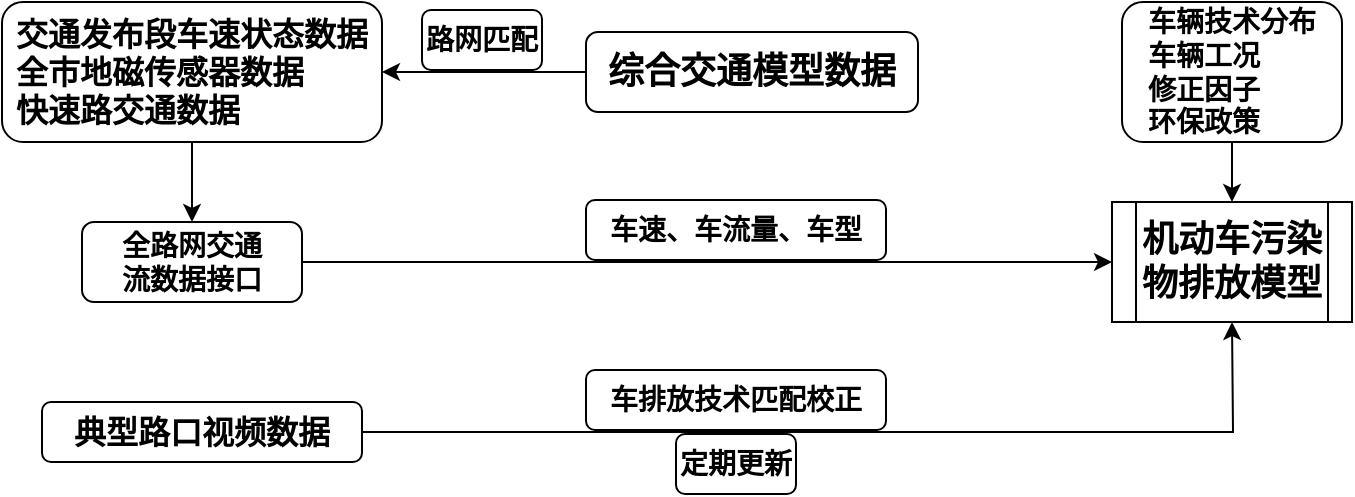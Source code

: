 <mxfile version="13.10.3" type="github">
  <diagram id="ZScdvCgDGMcKz94PeANQ" name="Page-1">
    <mxGraphModel dx="868" dy="425" grid="1" gridSize="10" guides="1" tooltips="1" connect="1" arrows="1" fold="1" page="1" pageScale="1" pageWidth="1169" pageHeight="827" math="0" shadow="0">
      <root>
        <mxCell id="0" />
        <mxCell id="1" parent="0" />
        <mxCell id="yvNyW9VneX38R3PxlrBu-1" style="edgeStyle=orthogonalEdgeStyle;rounded=0;orthogonalLoop=1;jettySize=auto;html=1;exitX=0.5;exitY=1;exitDx=0;exitDy=0;entryX=0.5;entryY=0;entryDx=0;entryDy=0;" edge="1" parent="1" source="yvNyW9VneX38R3PxlrBu-2" target="yvNyW9VneX38R3PxlrBu-4">
          <mxGeometry relative="1" as="geometry" />
        </mxCell>
        <mxCell id="yvNyW9VneX38R3PxlrBu-2" value="&lt;div style=&quot;text-align: left&quot;&gt;&lt;span&gt;&lt;font style=&quot;font-size: 16px&quot;&gt;&lt;b&gt;交通发布段车速状态数据&lt;/b&gt;&lt;/font&gt;&lt;/span&gt;&lt;/div&gt;&lt;div style=&quot;text-align: left&quot;&gt;&lt;span&gt;&lt;font size=&quot;3&quot;&gt;&lt;b&gt;全市地磁传感器数据&lt;/b&gt;&lt;/font&gt;&lt;/span&gt;&lt;/div&gt;&lt;div style=&quot;text-align: left&quot;&gt;&lt;span&gt;&lt;font size=&quot;3&quot;&gt;&lt;b&gt;快速路交通数据&lt;/b&gt;&lt;/font&gt;&lt;/span&gt;&lt;/div&gt;" style="rounded=1;whiteSpace=wrap;html=1;fontSize=12;glass=0;strokeWidth=1;shadow=0;" vertex="1" parent="1">
          <mxGeometry x="90" y="154" width="190" height="70" as="geometry" />
        </mxCell>
        <mxCell id="yvNyW9VneX38R3PxlrBu-3" style="edgeStyle=orthogonalEdgeStyle;rounded=0;orthogonalLoop=1;jettySize=auto;html=1;exitX=1;exitY=0.5;exitDx=0;exitDy=0;" edge="1" parent="1" source="yvNyW9VneX38R3PxlrBu-4">
          <mxGeometry relative="1" as="geometry">
            <mxPoint x="645" y="284" as="targetPoint" />
          </mxGeometry>
        </mxCell>
        <mxCell id="yvNyW9VneX38R3PxlrBu-4" value="&lt;font style=&quot;font-size: 14px&quot;&gt;&lt;b&gt;全路网交通&lt;br&gt;流数据接口&lt;/b&gt;&lt;/font&gt;" style="rounded=1;whiteSpace=wrap;html=1;" vertex="1" parent="1">
          <mxGeometry x="130" y="264" width="110" height="40" as="geometry" />
        </mxCell>
        <mxCell id="yvNyW9VneX38R3PxlrBu-5" style="edgeStyle=orthogonalEdgeStyle;rounded=0;orthogonalLoop=1;jettySize=auto;html=1;exitX=1;exitY=0.5;exitDx=0;exitDy=0;entryX=0.5;entryY=1;entryDx=0;entryDy=0;" edge="1" parent="1" source="yvNyW9VneX38R3PxlrBu-6">
          <mxGeometry relative="1" as="geometry">
            <mxPoint x="705" y="314" as="targetPoint" />
          </mxGeometry>
        </mxCell>
        <mxCell id="yvNyW9VneX38R3PxlrBu-6" value="&lt;font style=&quot;font-size: 16px&quot;&gt;&lt;b&gt;典型路口视频数据&lt;/b&gt;&lt;/font&gt;" style="rounded=1;whiteSpace=wrap;html=1;fontSize=16;" vertex="1" parent="1">
          <mxGeometry x="110" y="354" width="160" height="30" as="geometry" />
        </mxCell>
        <mxCell id="yvNyW9VneX38R3PxlrBu-7" style="edgeStyle=orthogonalEdgeStyle;rounded=0;orthogonalLoop=1;jettySize=auto;html=1;exitX=0;exitY=0.5;exitDx=0;exitDy=0;entryX=1;entryY=0.5;entryDx=0;entryDy=0;" edge="1" parent="1" source="yvNyW9VneX38R3PxlrBu-8" target="yvNyW9VneX38R3PxlrBu-2">
          <mxGeometry relative="1" as="geometry" />
        </mxCell>
        <mxCell id="yvNyW9VneX38R3PxlrBu-8" value="&lt;div&gt;&lt;/div&gt;&lt;font style=&quot;font-size: 18px&quot;&gt;&lt;div&gt;&lt;/div&gt;&lt;b&gt;综合交通模型数据&lt;/b&gt;&lt;br&gt;&lt;/font&gt;" style="rounded=1;whiteSpace=wrap;html=1;align=center;" vertex="1" parent="1">
          <mxGeometry x="382" y="169" width="166" height="40" as="geometry" />
        </mxCell>
        <mxCell id="yvNyW9VneX38R3PxlrBu-9" value="&lt;font style=&quot;font-size: 14px&quot;&gt;&lt;b&gt;车速、车流量、车型&lt;/b&gt;&lt;/font&gt;" style="rounded=1;whiteSpace=wrap;html=1;" vertex="1" parent="1">
          <mxGeometry x="382" y="253" width="150" height="30" as="geometry" />
        </mxCell>
        <mxCell id="yvNyW9VneX38R3PxlrBu-10" style="edgeStyle=orthogonalEdgeStyle;rounded=0;orthogonalLoop=1;jettySize=auto;html=1;exitX=0.5;exitY=1;exitDx=0;exitDy=0;entryX=0.5;entryY=0;entryDx=0;entryDy=0;" edge="1" parent="1" source="yvNyW9VneX38R3PxlrBu-11">
          <mxGeometry relative="1" as="geometry">
            <mxPoint x="705" y="254" as="targetPoint" />
          </mxGeometry>
        </mxCell>
        <mxCell id="yvNyW9VneX38R3PxlrBu-11" value="&lt;div style=&quot;text-align: left&quot;&gt;&lt;span style=&quot;font-size: 14px&quot;&gt;&lt;b&gt;车辆技术分布&lt;/b&gt;&lt;/span&gt;&lt;/div&gt;&lt;font style=&quot;font-size: 14px&quot;&gt;&lt;b&gt;&lt;div style=&quot;text-align: left&quot;&gt;&lt;span&gt;车辆工况&lt;/span&gt;&lt;/div&gt;&lt;div style=&quot;text-align: left&quot;&gt;&lt;span&gt;修正因子&lt;/span&gt;&lt;/div&gt;&lt;div style=&quot;text-align: left&quot;&gt;&lt;span&gt;环保政策&lt;/span&gt;&lt;/div&gt;&lt;/b&gt;&lt;/font&gt;" style="rounded=1;whiteSpace=wrap;html=1;" vertex="1" parent="1">
          <mxGeometry x="650" y="154" width="110" height="70" as="geometry" />
        </mxCell>
        <mxCell id="yvNyW9VneX38R3PxlrBu-12" value="&lt;font style=&quot;font-size: 14px&quot;&gt;&lt;b&gt;车排放技术匹配校正&lt;/b&gt;&lt;/font&gt;" style="rounded=1;whiteSpace=wrap;html=1;" vertex="1" parent="1">
          <mxGeometry x="382" y="338" width="150" height="30" as="geometry" />
        </mxCell>
        <mxCell id="yvNyW9VneX38R3PxlrBu-13" value="&lt;font style=&quot;font-size: 14px&quot;&gt;&lt;b&gt;路网匹配&lt;/b&gt;&lt;/font&gt;" style="rounded=1;whiteSpace=wrap;html=1;" vertex="1" parent="1">
          <mxGeometry x="300" y="158" width="60" height="30" as="geometry" />
        </mxCell>
        <mxCell id="yvNyW9VneX38R3PxlrBu-14" value="&lt;font style=&quot;font-size: 14px&quot;&gt;&lt;b&gt;定期更新&lt;/b&gt;&lt;/font&gt;" style="rounded=1;whiteSpace=wrap;html=1;" vertex="1" parent="1">
          <mxGeometry x="427" y="370" width="60" height="30" as="geometry" />
        </mxCell>
        <mxCell id="yvNyW9VneX38R3PxlrBu-20" value="&lt;font style=&quot;font-size: 18px&quot;&gt;&lt;b&gt;机动车污染物排放模型&lt;/b&gt;&lt;/font&gt;" style="shape=process;whiteSpace=wrap;html=1;backgroundOutline=1;" vertex="1" parent="1">
          <mxGeometry x="645" y="254" width="120" height="60" as="geometry" />
        </mxCell>
      </root>
    </mxGraphModel>
  </diagram>
</mxfile>
